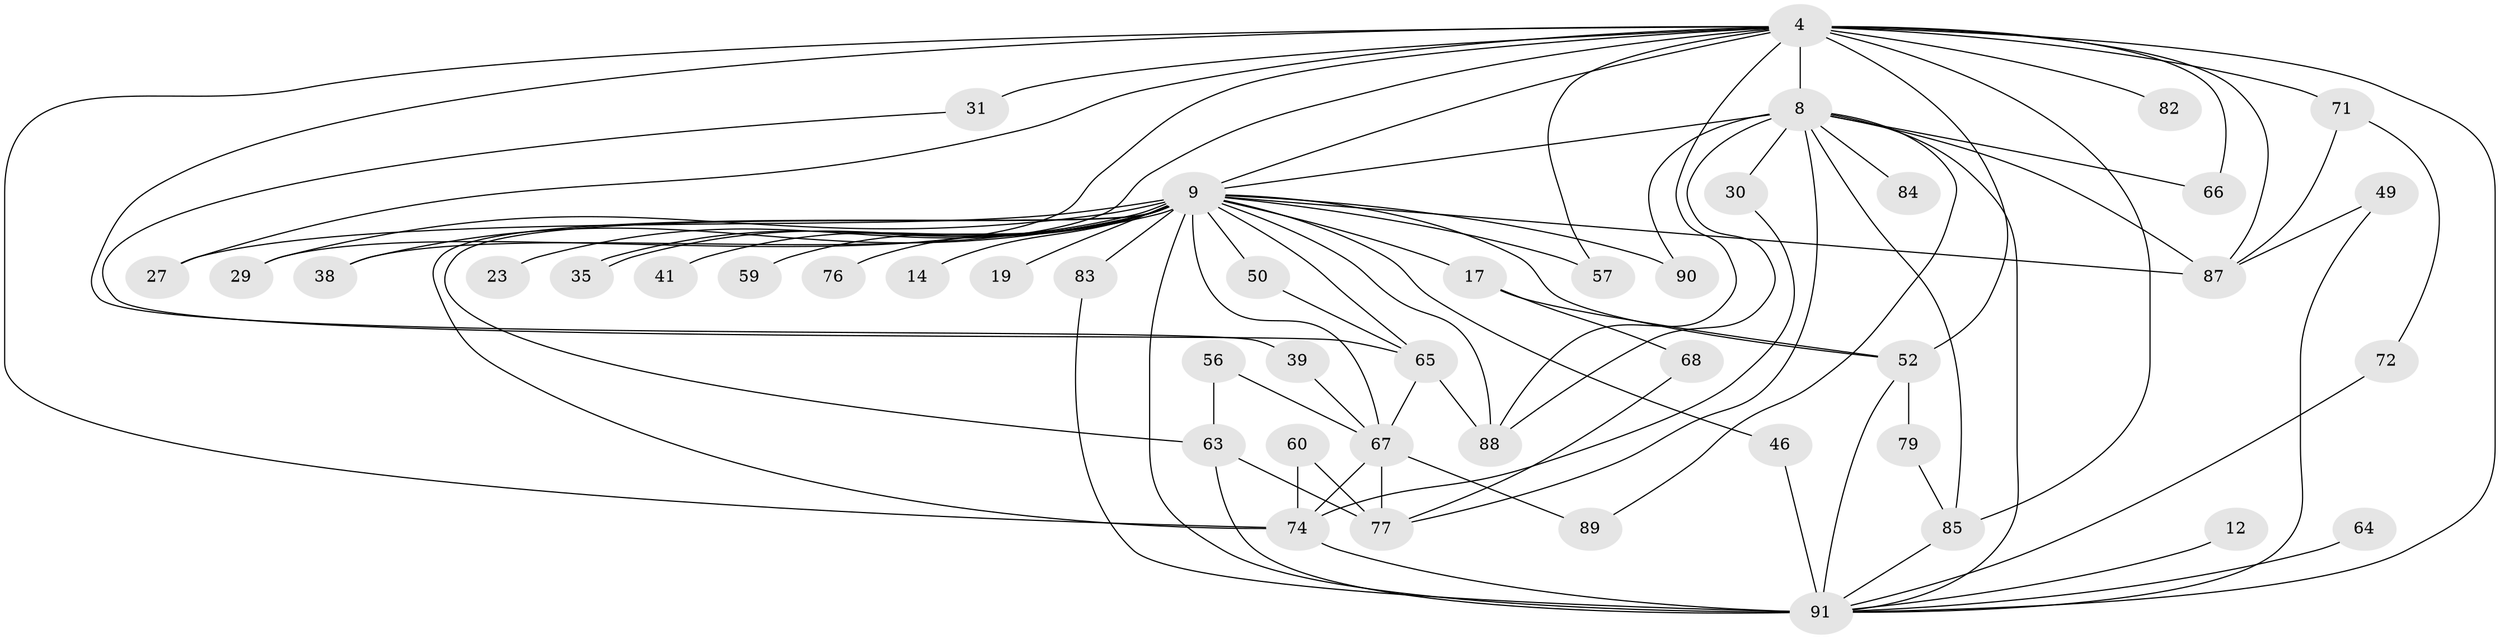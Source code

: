 // original degree distribution, {20: 0.03296703296703297, 21: 0.02197802197802198, 17: 0.03296703296703297, 14: 0.01098901098901099, 26: 0.01098901098901099, 5: 0.054945054945054944, 2: 0.5384615384615384, 4: 0.10989010989010989, 3: 0.16483516483516483, 6: 0.01098901098901099, 7: 0.01098901098901099}
// Generated by graph-tools (version 1.1) at 2025/49/03/04/25 21:49:31]
// undirected, 45 vertices, 85 edges
graph export_dot {
graph [start="1"]
  node [color=gray90,style=filled];
  4 [super="+2"];
  8 [super="+7"];
  9 [super="+5+3"];
  12;
  14;
  17;
  19;
  23;
  27;
  29;
  30;
  31;
  35;
  38;
  39;
  41;
  46;
  49;
  50 [super="+24"];
  52 [super="+21+51+40"];
  56;
  57;
  59;
  60;
  63 [super="+43"];
  64;
  65 [super="+33+44+45"];
  66 [super="+42"];
  67 [super="+26+11+48"];
  68;
  71 [super="+61"];
  72;
  74 [super="+36+70"];
  76;
  77 [super="+47"];
  79;
  82;
  83 [super="+81"];
  84;
  85 [super="+13+78+28"];
  87 [super="+20+53"];
  88 [super="+58+86"];
  89;
  90;
  91 [super="+15+75"];
  4 -- 8 [weight=4];
  4 -- 9 [weight=8];
  4 -- 29;
  4 -- 31 [weight=2];
  4 -- 39;
  4 -- 57;
  4 -- 82 [weight=2];
  4 -- 66 [weight=2];
  4 -- 71 [weight=2];
  4 -- 27;
  4 -- 38;
  4 -- 91 [weight=5];
  4 -- 87;
  4 -- 52 [weight=3];
  4 -- 74;
  4 -- 88;
  4 -- 85 [weight=2];
  8 -- 9 [weight=8];
  8 -- 30;
  8 -- 84 [weight=2];
  8 -- 88 [weight=2];
  8 -- 85;
  8 -- 89;
  8 -- 90;
  8 -- 66;
  8 -- 91 [weight=4];
  8 -- 87 [weight=3];
  8 -- 77;
  9 -- 14 [weight=2];
  9 -- 17 [weight=2];
  9 -- 19 [weight=2];
  9 -- 35;
  9 -- 35;
  9 -- 38;
  9 -- 41 [weight=2];
  9 -- 46;
  9 -- 59 [weight=2];
  9 -- 67 [weight=6];
  9 -- 23;
  9 -- 90;
  9 -- 76 [weight=2];
  9 -- 83 [weight=2];
  9 -- 88 [weight=5];
  9 -- 27;
  9 -- 91 [weight=11];
  9 -- 29;
  9 -- 50 [weight=2];
  9 -- 57;
  9 -- 63 [weight=2];
  9 -- 87 [weight=2];
  9 -- 52;
  9 -- 65;
  9 -- 74 [weight=3];
  12 -- 91;
  17 -- 68;
  17 -- 52;
  30 -- 74;
  31 -- 65;
  39 -- 67;
  46 -- 91;
  49 -- 91;
  49 -- 87;
  50 -- 65;
  52 -- 91;
  52 -- 79;
  56 -- 63;
  56 -- 67;
  60 -- 77;
  60 -- 74;
  63 -- 91;
  63 -- 77;
  64 -- 91 [weight=2];
  65 -- 88;
  65 -- 67;
  67 -- 77;
  67 -- 89;
  67 -- 74;
  68 -- 77;
  71 -- 72;
  71 -- 87;
  72 -- 91;
  74 -- 91 [weight=2];
  79 -- 85;
  83 -- 91;
  85 -- 91;
}
